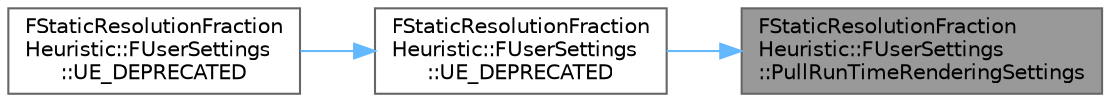 digraph "FStaticResolutionFractionHeuristic::FUserSettings::PullRunTimeRenderingSettings"
{
 // INTERACTIVE_SVG=YES
 // LATEX_PDF_SIZE
  bgcolor="transparent";
  edge [fontname=Helvetica,fontsize=10,labelfontname=Helvetica,labelfontsize=10];
  node [fontname=Helvetica,fontsize=10,shape=box,height=0.2,width=0.4];
  rankdir="RL";
  Node1 [id="Node000001",label="FStaticResolutionFraction\lHeuristic::FUserSettings\l::PullRunTimeRenderingSettings",height=0.2,width=0.4,color="gray40", fillcolor="grey60", style="filled", fontcolor="black",tooltip="Pulls the user settings from the gameplay runtime cvars."];
  Node1 -> Node2 [id="edge1_Node000001_Node000002",dir="back",color="steelblue1",style="solid",tooltip=" "];
  Node2 [id="Node000002",label="FStaticResolutionFraction\lHeuristic::FUserSettings\l::UE_DEPRECATED",height=0.2,width=0.4,color="grey40", fillcolor="white", style="filled",URL="$db/d9c/structFStaticResolutionFractionHeuristic_1_1FUserSettings.html#aa8a4e4ffea66561ca9ce0cef1088d3b1",tooltip=" "];
  Node2 -> Node3 [id="edge2_Node000002_Node000003",dir="back",color="steelblue1",style="solid",tooltip=" "];
  Node3 [id="Node000003",label="FStaticResolutionFraction\lHeuristic::FUserSettings\l::UE_DEPRECATED",height=0.2,width=0.4,color="grey40", fillcolor="white", style="filled",URL="$db/d9c/structFStaticResolutionFractionHeuristic_1_1FUserSettings.html#a38b91ce11f1af26552438a2e3a03deb0",tooltip=" "];
}
